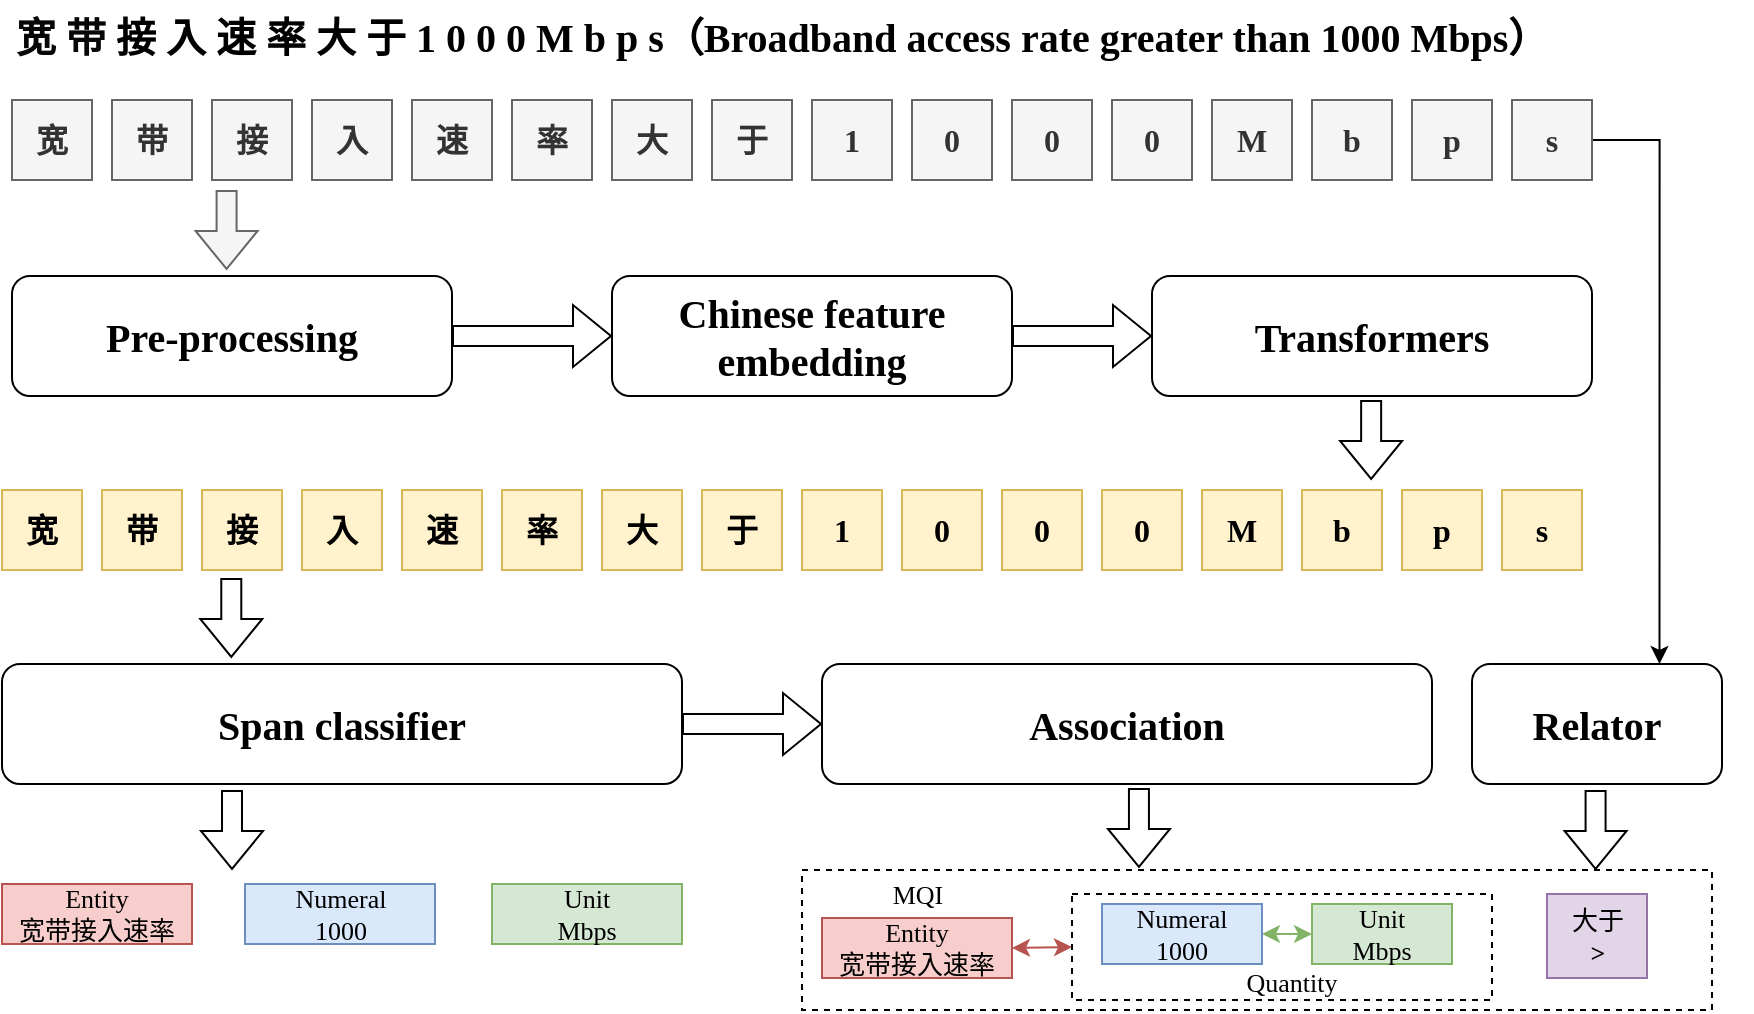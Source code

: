 <mxfile version="21.2.1" type="github" pages="3">
  <diagram name="第 1 页" id="6ePSlr_A8pYiIeJ_UAUz">
    <mxGraphModel dx="1233" dy="765" grid="1" gridSize="10" guides="1" tooltips="1" connect="1" arrows="1" fold="1" page="1" pageScale="1" pageWidth="1654" pageHeight="2336" math="0" shadow="0">
      <root>
        <mxCell id="0" />
        <mxCell id="1" parent="0" />
        <mxCell id="zHA8AoxgOSfxMpmWmUqf-64" value="" style="rounded=0;whiteSpace=wrap;html=1;fillColor=none;dashed=1;fontFamily=Times New Roman;fontSize=13;" vertex="1" parent="1">
          <mxGeometry x="555" y="605" width="455" height="70" as="geometry" />
        </mxCell>
        <mxCell id="zHA8AoxgOSfxMpmWmUqf-1" value="&lt;font style=&quot;font-size: 20px;&quot;&gt;&lt;b style=&quot;&quot;&gt;&lt;font style=&quot;font-size: 20px;&quot;&gt;&lt;span style=&quot;color: rgb(7, 7, 7); font-style: normal; font-variant-ligatures: normal; font-variant-caps: normal; letter-spacing: normal; orphans: 2; text-align: left; text-indent: 32px; text-transform: none; widows: 2; word-spacing: 0px; -webkit-text-stroke-width: 0px; text-decoration-thickness: initial; text-decoration-style: initial; text-decoration-color: initial; float: none; display: inline !important;&quot;&gt;宽 带&amp;nbsp;&lt;/span&gt;接 入 速 率 大 于 1 0 0 0 M b p s（&lt;/font&gt;Broadband access rate greater than 1000 Mbps&lt;font style=&quot;font-size: 20px;&quot;&gt;）&lt;/font&gt;&lt;/b&gt;&lt;/font&gt;" style="text;whiteSpace=wrap;html=1;fontFamily=Times New Roman;fontSize=16;" vertex="1" parent="1">
          <mxGeometry x="160" y="170" width="870" height="40" as="geometry" />
        </mxCell>
        <mxCell id="zHA8AoxgOSfxMpmWmUqf-2" value="宽" style="whiteSpace=wrap;html=1;aspect=fixed;fontFamily=Times New Roman;fontSize=16;fontStyle=1;fillColor=#f5f5f5;fontColor=#333333;strokeColor=#666666;" vertex="1" parent="1">
          <mxGeometry x="160" y="220" width="40" height="40" as="geometry" />
        </mxCell>
        <mxCell id="zHA8AoxgOSfxMpmWmUqf-3" value="带" style="whiteSpace=wrap;html=1;aspect=fixed;fontFamily=Times New Roman;fontSize=16;fontStyle=1;fillColor=#f5f5f5;fontColor=#333333;strokeColor=#666666;" vertex="1" parent="1">
          <mxGeometry x="210" y="220" width="40" height="40" as="geometry" />
        </mxCell>
        <mxCell id="zHA8AoxgOSfxMpmWmUqf-4" value="接" style="whiteSpace=wrap;html=1;aspect=fixed;fontFamily=Times New Roman;fontSize=16;fontStyle=1;fillColor=#f5f5f5;fontColor=#333333;strokeColor=#666666;" vertex="1" parent="1">
          <mxGeometry x="260" y="220" width="40" height="40" as="geometry" />
        </mxCell>
        <mxCell id="zHA8AoxgOSfxMpmWmUqf-5" value="入" style="whiteSpace=wrap;html=1;aspect=fixed;fontFamily=Times New Roman;fontSize=16;fontStyle=1;fillColor=#f5f5f5;fontColor=#333333;strokeColor=#666666;" vertex="1" parent="1">
          <mxGeometry x="310" y="220" width="40" height="40" as="geometry" />
        </mxCell>
        <mxCell id="zHA8AoxgOSfxMpmWmUqf-6" value="速" style="whiteSpace=wrap;html=1;aspect=fixed;fontFamily=Times New Roman;fontSize=16;fontStyle=1;fillColor=#f5f5f5;fontColor=#333333;strokeColor=#666666;" vertex="1" parent="1">
          <mxGeometry x="360" y="220" width="40" height="40" as="geometry" />
        </mxCell>
        <mxCell id="zHA8AoxgOSfxMpmWmUqf-7" value="率" style="whiteSpace=wrap;html=1;aspect=fixed;fontFamily=Times New Roman;fontSize=16;fontStyle=1;fillColor=#f5f5f5;fontColor=#333333;strokeColor=#666666;" vertex="1" parent="1">
          <mxGeometry x="410" y="220" width="40" height="40" as="geometry" />
        </mxCell>
        <mxCell id="zHA8AoxgOSfxMpmWmUqf-8" value="大" style="whiteSpace=wrap;html=1;aspect=fixed;fontFamily=Times New Roman;fontSize=16;fontStyle=1;fillColor=#f5f5f5;fontColor=#333333;strokeColor=#666666;" vertex="1" parent="1">
          <mxGeometry x="460" y="220" width="40" height="40" as="geometry" />
        </mxCell>
        <mxCell id="zHA8AoxgOSfxMpmWmUqf-9" value="于" style="whiteSpace=wrap;html=1;aspect=fixed;fontFamily=Times New Roman;fontSize=16;fontStyle=1;fillColor=#f5f5f5;fontColor=#333333;strokeColor=#666666;" vertex="1" parent="1">
          <mxGeometry x="510" y="220" width="40" height="40" as="geometry" />
        </mxCell>
        <mxCell id="zHA8AoxgOSfxMpmWmUqf-10" value="1" style="whiteSpace=wrap;html=1;aspect=fixed;fontFamily=Times New Roman;fontSize=16;fontStyle=1;fillColor=#f5f5f5;fontColor=#333333;strokeColor=#666666;" vertex="1" parent="1">
          <mxGeometry x="560" y="220" width="40" height="40" as="geometry" />
        </mxCell>
        <mxCell id="zHA8AoxgOSfxMpmWmUqf-11" value="0" style="whiteSpace=wrap;html=1;aspect=fixed;fontFamily=Times New Roman;fontSize=16;fontStyle=1;fillColor=#f5f5f5;fontColor=#333333;strokeColor=#666666;" vertex="1" parent="1">
          <mxGeometry x="610" y="220" width="40" height="40" as="geometry" />
        </mxCell>
        <mxCell id="zHA8AoxgOSfxMpmWmUqf-12" value="0" style="whiteSpace=wrap;html=1;aspect=fixed;fontFamily=Times New Roman;fontSize=16;fontStyle=1;fillColor=#f5f5f5;fontColor=#333333;strokeColor=#666666;" vertex="1" parent="1">
          <mxGeometry x="660" y="220" width="40" height="40" as="geometry" />
        </mxCell>
        <mxCell id="zHA8AoxgOSfxMpmWmUqf-13" value="0" style="whiteSpace=wrap;html=1;aspect=fixed;fontFamily=Times New Roman;fontSize=16;fontStyle=1;fillColor=#f5f5f5;fontColor=#333333;strokeColor=#666666;" vertex="1" parent="1">
          <mxGeometry x="710" y="220" width="40" height="40" as="geometry" />
        </mxCell>
        <mxCell id="zHA8AoxgOSfxMpmWmUqf-14" value="M" style="whiteSpace=wrap;html=1;aspect=fixed;fontFamily=Times New Roman;fontSize=16;fontStyle=1;fillColor=#f5f5f5;fontColor=#333333;strokeColor=#666666;" vertex="1" parent="1">
          <mxGeometry x="760" y="220" width="40" height="40" as="geometry" />
        </mxCell>
        <mxCell id="zHA8AoxgOSfxMpmWmUqf-15" value="b" style="whiteSpace=wrap;html=1;aspect=fixed;fontFamily=Times New Roman;fontSize=16;fontStyle=1;fillColor=#f5f5f5;fontColor=#333333;strokeColor=#666666;" vertex="1" parent="1">
          <mxGeometry x="810" y="220" width="40" height="40" as="geometry" />
        </mxCell>
        <mxCell id="zHA8AoxgOSfxMpmWmUqf-16" value="p" style="whiteSpace=wrap;html=1;aspect=fixed;fontFamily=Times New Roman;fontSize=16;fontStyle=1;fillColor=#f5f5f5;fontColor=#333333;strokeColor=#666666;" vertex="1" parent="1">
          <mxGeometry x="860" y="220" width="40" height="40" as="geometry" />
        </mxCell>
        <mxCell id="zHA8AoxgOSfxMpmWmUqf-71" style="edgeStyle=orthogonalEdgeStyle;rounded=0;orthogonalLoop=1;jettySize=auto;html=1;exitX=1;exitY=0.5;exitDx=0;exitDy=0;entryX=0.75;entryY=0;entryDx=0;entryDy=0;" edge="1" parent="1" source="zHA8AoxgOSfxMpmWmUqf-17" target="zHA8AoxgOSfxMpmWmUqf-69">
          <mxGeometry relative="1" as="geometry" />
        </mxCell>
        <mxCell id="zHA8AoxgOSfxMpmWmUqf-17" value="s" style="whiteSpace=wrap;html=1;aspect=fixed;fontFamily=Times New Roman;fontSize=16;fontStyle=1;fillColor=#f5f5f5;fontColor=#333333;strokeColor=#666666;" vertex="1" parent="1">
          <mxGeometry x="910" y="220" width="40" height="40" as="geometry" />
        </mxCell>
        <mxCell id="zHA8AoxgOSfxMpmWmUqf-18" value="&lt;font style=&quot;font-size: 20px;&quot;&gt;Pre-processing&lt;/font&gt;" style="rounded=1;whiteSpace=wrap;html=1;fontFamily=Times New Roman;fontSize=20;fontStyle=1" vertex="1" parent="1">
          <mxGeometry x="160" y="308" width="220" height="60" as="geometry" />
        </mxCell>
        <mxCell id="zHA8AoxgOSfxMpmWmUqf-19" value="&lt;font style=&quot;font-size: 20px;&quot;&gt;Chinese feature embedding&lt;/font&gt;" style="rounded=1;whiteSpace=wrap;html=1;fontFamily=Times New Roman;fontSize=20;fontStyle=1" vertex="1" parent="1">
          <mxGeometry x="460" y="308" width="200" height="60" as="geometry" />
        </mxCell>
        <mxCell id="zHA8AoxgOSfxMpmWmUqf-20" value="Transformers" style="rounded=1;whiteSpace=wrap;html=1;fontFamily=Times New Roman;fontSize=20;fontStyle=1" vertex="1" parent="1">
          <mxGeometry x="730" y="308" width="220" height="60" as="geometry" />
        </mxCell>
        <mxCell id="zHA8AoxgOSfxMpmWmUqf-21" value="" style="shape=flexArrow;endArrow=classic;html=1;rounded=0;fillColor=#f5f5f5;strokeColor=#666666;fontFamily=Times New Roman;fontSize=16;" edge="1" parent="1">
          <mxGeometry width="50" height="50" relative="1" as="geometry">
            <mxPoint x="267.29" y="265" as="sourcePoint" />
            <mxPoint x="267.29" y="305" as="targetPoint" />
          </mxGeometry>
        </mxCell>
        <mxCell id="zHA8AoxgOSfxMpmWmUqf-22" value="" style="shape=flexArrow;endArrow=classic;html=1;rounded=0;entryX=0;entryY=0.5;entryDx=0;entryDy=0;exitX=1;exitY=0.5;exitDx=0;exitDy=0;fontFamily=Times New Roman;fontSize=20;fontStyle=1" edge="1" parent="1" source="zHA8AoxgOSfxMpmWmUqf-18" target="zHA8AoxgOSfxMpmWmUqf-19">
          <mxGeometry width="50" height="50" relative="1" as="geometry">
            <mxPoint x="420" y="318" as="sourcePoint" />
            <mxPoint x="440" y="328" as="targetPoint" />
          </mxGeometry>
        </mxCell>
        <mxCell id="zHA8AoxgOSfxMpmWmUqf-23" value="" style="shape=flexArrow;endArrow=classic;html=1;rounded=0;entryX=0;entryY=0.5;entryDx=0;entryDy=0;exitX=1;exitY=0.5;exitDx=0;exitDy=0;fontFamily=Times New Roman;fontSize=20;fontStyle=1" edge="1" parent="1" source="zHA8AoxgOSfxMpmWmUqf-19" target="zHA8AoxgOSfxMpmWmUqf-20">
          <mxGeometry width="50" height="50" relative="1" as="geometry">
            <mxPoint x="813.16" y="267" as="sourcePoint" />
            <mxPoint x="813.16" y="307" as="targetPoint" />
          </mxGeometry>
        </mxCell>
        <mxCell id="zHA8AoxgOSfxMpmWmUqf-24" value="宽" style="whiteSpace=wrap;html=1;aspect=fixed;fontFamily=Times New Roman;fillColor=#fff2cc;strokeColor=#d6b656;fontSize=16;fontStyle=1" vertex="1" parent="1">
          <mxGeometry x="155" y="415" width="40" height="40" as="geometry" />
        </mxCell>
        <mxCell id="zHA8AoxgOSfxMpmWmUqf-25" value="带" style="whiteSpace=wrap;html=1;aspect=fixed;fontFamily=Times New Roman;fillColor=#fff2cc;strokeColor=#d6b656;fontSize=16;fontStyle=1" vertex="1" parent="1">
          <mxGeometry x="205" y="415" width="40" height="40" as="geometry" />
        </mxCell>
        <mxCell id="zHA8AoxgOSfxMpmWmUqf-26" value="接" style="whiteSpace=wrap;html=1;aspect=fixed;fontFamily=Times New Roman;fillColor=#fff2cc;strokeColor=#d6b656;fontSize=16;fontStyle=1" vertex="1" parent="1">
          <mxGeometry x="255" y="415" width="40" height="40" as="geometry" />
        </mxCell>
        <mxCell id="zHA8AoxgOSfxMpmWmUqf-27" value="入" style="whiteSpace=wrap;html=1;aspect=fixed;fontFamily=Times New Roman;fillColor=#fff2cc;strokeColor=#d6b656;fontSize=16;fontStyle=1" vertex="1" parent="1">
          <mxGeometry x="305" y="415" width="40" height="40" as="geometry" />
        </mxCell>
        <mxCell id="zHA8AoxgOSfxMpmWmUqf-28" value="速" style="whiteSpace=wrap;html=1;aspect=fixed;fontFamily=Times New Roman;fillColor=#fff2cc;strokeColor=#d6b656;fontSize=16;fontStyle=1" vertex="1" parent="1">
          <mxGeometry x="355" y="415" width="40" height="40" as="geometry" />
        </mxCell>
        <mxCell id="zHA8AoxgOSfxMpmWmUqf-29" value="率" style="whiteSpace=wrap;html=1;aspect=fixed;fontFamily=Times New Roman;fillColor=#fff2cc;strokeColor=#d6b656;fontSize=16;fontStyle=1" vertex="1" parent="1">
          <mxGeometry x="405" y="415" width="40" height="40" as="geometry" />
        </mxCell>
        <mxCell id="zHA8AoxgOSfxMpmWmUqf-30" value="大" style="whiteSpace=wrap;html=1;aspect=fixed;fontFamily=Times New Roman;fillColor=#fff2cc;strokeColor=#d6b656;fontSize=16;fontStyle=1" vertex="1" parent="1">
          <mxGeometry x="455" y="415" width="40" height="40" as="geometry" />
        </mxCell>
        <mxCell id="zHA8AoxgOSfxMpmWmUqf-31" value="于" style="whiteSpace=wrap;html=1;aspect=fixed;fontFamily=Times New Roman;fillColor=#fff2cc;strokeColor=#d6b656;fontSize=16;fontStyle=1" vertex="1" parent="1">
          <mxGeometry x="505" y="415" width="40" height="40" as="geometry" />
        </mxCell>
        <mxCell id="zHA8AoxgOSfxMpmWmUqf-32" value="1" style="whiteSpace=wrap;html=1;aspect=fixed;fontFamily=Times New Roman;fillColor=#fff2cc;strokeColor=#d6b656;fontSize=16;fontStyle=1" vertex="1" parent="1">
          <mxGeometry x="555" y="415" width="40" height="40" as="geometry" />
        </mxCell>
        <mxCell id="zHA8AoxgOSfxMpmWmUqf-33" value="0" style="whiteSpace=wrap;html=1;aspect=fixed;fontFamily=Times New Roman;fillColor=#fff2cc;strokeColor=#d6b656;fontSize=16;fontStyle=1" vertex="1" parent="1">
          <mxGeometry x="605" y="415" width="40" height="40" as="geometry" />
        </mxCell>
        <mxCell id="zHA8AoxgOSfxMpmWmUqf-34" value="0" style="whiteSpace=wrap;html=1;aspect=fixed;fontFamily=Times New Roman;fillColor=#fff2cc;strokeColor=#d6b656;fontSize=16;fontStyle=1" vertex="1" parent="1">
          <mxGeometry x="655" y="415" width="40" height="40" as="geometry" />
        </mxCell>
        <mxCell id="zHA8AoxgOSfxMpmWmUqf-35" value="0" style="whiteSpace=wrap;html=1;aspect=fixed;fontFamily=Times New Roman;fillColor=#fff2cc;strokeColor=#d6b656;fontSize=16;fontStyle=1" vertex="1" parent="1">
          <mxGeometry x="705" y="415" width="40" height="40" as="geometry" />
        </mxCell>
        <mxCell id="zHA8AoxgOSfxMpmWmUqf-36" value="M" style="whiteSpace=wrap;html=1;aspect=fixed;fontFamily=Times New Roman;fillColor=#fff2cc;strokeColor=#d6b656;fontSize=16;fontStyle=1" vertex="1" parent="1">
          <mxGeometry x="755" y="415" width="40" height="40" as="geometry" />
        </mxCell>
        <mxCell id="zHA8AoxgOSfxMpmWmUqf-37" value="b" style="whiteSpace=wrap;html=1;aspect=fixed;fontFamily=Times New Roman;fillColor=#fff2cc;strokeColor=#d6b656;fontSize=16;fontStyle=1" vertex="1" parent="1">
          <mxGeometry x="805" y="415" width="40" height="40" as="geometry" />
        </mxCell>
        <mxCell id="zHA8AoxgOSfxMpmWmUqf-38" value="p" style="whiteSpace=wrap;html=1;aspect=fixed;fontFamily=Times New Roman;fillColor=#fff2cc;strokeColor=#d6b656;fontSize=16;fontStyle=1" vertex="1" parent="1">
          <mxGeometry x="855" y="415" width="40" height="40" as="geometry" />
        </mxCell>
        <mxCell id="zHA8AoxgOSfxMpmWmUqf-39" value="s" style="whiteSpace=wrap;html=1;aspect=fixed;fontFamily=Times New Roman;fillColor=#fff2cc;strokeColor=#d6b656;fontSize=16;fontStyle=1" vertex="1" parent="1">
          <mxGeometry x="905" y="415" width="40" height="40" as="geometry" />
        </mxCell>
        <mxCell id="zHA8AoxgOSfxMpmWmUqf-40" value="" style="shape=flexArrow;endArrow=classic;html=1;rounded=0;fontFamily=Times New Roman;fontSize=16;fontStyle=1" edge="1" parent="1">
          <mxGeometry width="50" height="50" relative="1" as="geometry">
            <mxPoint x="839.57" y="370" as="sourcePoint" />
            <mxPoint x="839.57" y="410" as="targetPoint" />
          </mxGeometry>
        </mxCell>
        <mxCell id="zHA8AoxgOSfxMpmWmUqf-41" value="&lt;font style=&quot;font-size: 20px;&quot;&gt;Span classifier&lt;/font&gt;" style="rounded=1;whiteSpace=wrap;html=1;fontFamily=Times New Roman;fontSize=20;fontStyle=1" vertex="1" parent="1">
          <mxGeometry x="155" y="502" width="340" height="60" as="geometry" />
        </mxCell>
        <mxCell id="zHA8AoxgOSfxMpmWmUqf-42" value="" style="shape=flexArrow;endArrow=classic;html=1;rounded=0;fontFamily=Times New Roman;fontSize=16;fontStyle=1" edge="1" parent="1">
          <mxGeometry width="50" height="50" relative="1" as="geometry">
            <mxPoint x="269.64" y="459" as="sourcePoint" />
            <mxPoint x="269.64" y="499" as="targetPoint" />
          </mxGeometry>
        </mxCell>
        <mxCell id="zHA8AoxgOSfxMpmWmUqf-43" value="&lt;font style=&quot;font-size: 20px;&quot;&gt;Association&lt;/font&gt;" style="rounded=1;whiteSpace=wrap;html=1;fontFamily=Times New Roman;fontSize=20;fontStyle=1" vertex="1" parent="1">
          <mxGeometry x="565" y="502" width="305" height="60" as="geometry" />
        </mxCell>
        <mxCell id="zHA8AoxgOSfxMpmWmUqf-46" value="" style="shape=flexArrow;endArrow=classic;html=1;rounded=0;exitX=1;exitY=0.5;exitDx=0;exitDy=0;entryX=0;entryY=0.5;entryDx=0;entryDy=0;fontFamily=Times New Roman;fontSize=20;fontStyle=1" edge="1" parent="1" source="zHA8AoxgOSfxMpmWmUqf-41" target="zHA8AoxgOSfxMpmWmUqf-43">
          <mxGeometry width="50" height="50" relative="1" as="geometry">
            <mxPoint x="529.75" y="502" as="sourcePoint" />
            <mxPoint x="529.75" y="542" as="targetPoint" />
          </mxGeometry>
        </mxCell>
        <mxCell id="zHA8AoxgOSfxMpmWmUqf-47" value="" style="shape=flexArrow;endArrow=classic;html=1;rounded=0;fontFamily=Times New Roman;fontSize=16;" edge="1" parent="1">
          <mxGeometry width="50" height="50" relative="1" as="geometry">
            <mxPoint x="723.47" y="564" as="sourcePoint" />
            <mxPoint x="723.47" y="604" as="targetPoint" />
          </mxGeometry>
        </mxCell>
        <mxCell id="zHA8AoxgOSfxMpmWmUqf-54" value="Entity&lt;br style=&quot;font-size: 13px;&quot;&gt;宽带接入速率" style="rounded=0;whiteSpace=wrap;html=1;fillColor=#f8cecc;strokeColor=#b85450;fontFamily=Times New Roman;fontSize=13;" vertex="1" parent="1">
          <mxGeometry x="155" y="612" width="95" height="30" as="geometry" />
        </mxCell>
        <mxCell id="zHA8AoxgOSfxMpmWmUqf-55" value="Numeral&lt;br style=&quot;font-size: 13px;&quot;&gt;1000" style="rounded=0;whiteSpace=wrap;html=1;fillColor=#dae8fc;strokeColor=#6c8ebf;fontFamily=Times New Roman;fontSize=13;" vertex="1" parent="1">
          <mxGeometry x="276.5" y="612" width="95" height="30" as="geometry" />
        </mxCell>
        <mxCell id="zHA8AoxgOSfxMpmWmUqf-56" value="Unit&lt;br style=&quot;font-size: 13px;&quot;&gt;Mbps" style="rounded=0;whiteSpace=wrap;html=1;fillColor=#d5e8d4;strokeColor=#82b366;fontFamily=Times New Roman;fontSize=13;" vertex="1" parent="1">
          <mxGeometry x="400" y="612" width="95" height="30" as="geometry" />
        </mxCell>
        <mxCell id="zHA8AoxgOSfxMpmWmUqf-57" value="" style="shape=flexArrow;endArrow=classic;html=1;rounded=0;fontFamily=Times New Roman;fontSize=16;" edge="1" parent="1">
          <mxGeometry width="50" height="50" relative="1" as="geometry">
            <mxPoint x="270" y="565" as="sourcePoint" />
            <mxPoint x="270" y="605" as="targetPoint" />
          </mxGeometry>
        </mxCell>
        <mxCell id="zHA8AoxgOSfxMpmWmUqf-61" style="rounded=0;orthogonalLoop=1;jettySize=auto;html=1;exitX=1;exitY=0.5;exitDx=0;exitDy=0;startArrow=classic;startFill=1;fillColor=#f8cecc;strokeColor=#b85450;entryX=0;entryY=0.5;entryDx=0;entryDy=0;fontFamily=Times New Roman;fontSize=13;" edge="1" parent="1" source="zHA8AoxgOSfxMpmWmUqf-58" target="zHA8AoxgOSfxMpmWmUqf-63">
          <mxGeometry relative="1" as="geometry" />
        </mxCell>
        <mxCell id="zHA8AoxgOSfxMpmWmUqf-58" value="Entity&lt;br style=&quot;font-size: 13px;&quot;&gt;宽带接入速率" style="rounded=0;whiteSpace=wrap;html=1;fillColor=#f8cecc;strokeColor=#b85450;fontFamily=Times New Roman;fontSize=13;" vertex="1" parent="1">
          <mxGeometry x="565" y="629" width="95" height="30" as="geometry" />
        </mxCell>
        <mxCell id="zHA8AoxgOSfxMpmWmUqf-62" style="edgeStyle=orthogonalEdgeStyle;rounded=0;orthogonalLoop=1;jettySize=auto;html=1;exitX=1;exitY=0.5;exitDx=0;exitDy=0;entryX=0;entryY=0.5;entryDx=0;entryDy=0;startArrow=classic;startFill=1;fillColor=#d5e8d4;strokeColor=#82b366;fontFamily=Times New Roman;fontSize=13;" edge="1" parent="1" source="zHA8AoxgOSfxMpmWmUqf-59" target="zHA8AoxgOSfxMpmWmUqf-60">
          <mxGeometry relative="1" as="geometry" />
        </mxCell>
        <mxCell id="zHA8AoxgOSfxMpmWmUqf-59" value="Numeral&lt;br style=&quot;font-size: 13px;&quot;&gt;1000" style="rounded=0;whiteSpace=wrap;html=1;fillColor=#dae8fc;strokeColor=#6c8ebf;fontFamily=Times New Roman;fontSize=13;" vertex="1" parent="1">
          <mxGeometry x="705" y="622" width="80" height="30" as="geometry" />
        </mxCell>
        <mxCell id="zHA8AoxgOSfxMpmWmUqf-60" value="Unit&lt;br style=&quot;font-size: 13px;&quot;&gt;Mbps" style="rounded=0;whiteSpace=wrap;html=1;fillColor=#d5e8d4;strokeColor=#82b366;fontFamily=Times New Roman;fontSize=13;" vertex="1" parent="1">
          <mxGeometry x="810" y="622" width="70" height="30" as="geometry" />
        </mxCell>
        <mxCell id="zHA8AoxgOSfxMpmWmUqf-63" value="" style="rounded=0;whiteSpace=wrap;html=1;fillColor=none;dashed=1;fontFamily=Times New Roman;fontSize=13;" vertex="1" parent="1">
          <mxGeometry x="690" y="617" width="210" height="53" as="geometry" />
        </mxCell>
        <mxCell id="zHA8AoxgOSfxMpmWmUqf-66" value="MQI" style="text;strokeColor=none;align=center;fillColor=none;html=1;verticalAlign=middle;whiteSpace=wrap;rounded=0;fontFamily=Times New Roman;fontSize=13;" vertex="1" parent="1">
          <mxGeometry x="582.5" y="602" width="60" height="30" as="geometry" />
        </mxCell>
        <mxCell id="zHA8AoxgOSfxMpmWmUqf-67" value="Quantity" style="text;strokeColor=none;align=center;fillColor=none;html=1;verticalAlign=middle;whiteSpace=wrap;rounded=0;fontFamily=Times New Roman;fontSize=13;" vertex="1" parent="1">
          <mxGeometry x="770" y="646" width="60" height="30" as="geometry" />
        </mxCell>
        <mxCell id="zHA8AoxgOSfxMpmWmUqf-69" value="&lt;font style=&quot;font-size: 20px;&quot;&gt;Relator&lt;/font&gt;" style="rounded=1;whiteSpace=wrap;html=1;fontFamily=Times New Roman;fontSize=20;fontStyle=1" vertex="1" parent="1">
          <mxGeometry x="890" y="502" width="125" height="60" as="geometry" />
        </mxCell>
        <mxCell id="zHA8AoxgOSfxMpmWmUqf-72" value="" style="shape=flexArrow;endArrow=classic;html=1;rounded=0;fontFamily=Times New Roman;fontSize=16;" edge="1" parent="1">
          <mxGeometry width="50" height="50" relative="1" as="geometry">
            <mxPoint x="951.79" y="565" as="sourcePoint" />
            <mxPoint x="951.79" y="605" as="targetPoint" />
          </mxGeometry>
        </mxCell>
        <mxCell id="zHA8AoxgOSfxMpmWmUqf-73" value="大于&lt;br&gt;&lt;b&gt;&amp;gt;&lt;/b&gt;" style="rounded=0;whiteSpace=wrap;html=1;fillColor=#e1d5e7;strokeColor=#9673a6;fontFamily=Times New Roman;fontSize=13;" vertex="1" parent="1">
          <mxGeometry x="927.5" y="617" width="50" height="42" as="geometry" />
        </mxCell>
      </root>
    </mxGraphModel>
  </diagram>
  <diagram id="J5lgQbQddJtHBBZSr0uu" name="第 2 页">
    <mxGraphModel dx="848" dy="526" grid="1" gridSize="10" guides="1" tooltips="1" connect="1" arrows="1" fold="1" page="1" pageScale="1" pageWidth="1654" pageHeight="2336" math="0" shadow="0">
      <root>
        <mxCell id="0" />
        <mxCell id="1" parent="0" />
        <mxCell id="822d8Z_tUbWoihzTzt5A-1" value="&lt;font size=&quot;1&quot; style=&quot;&quot; face=&quot;Times New Roman&quot;&gt;&lt;b style=&quot;font-size: 20px;&quot;&gt;交通健康指数 51%（The traffic health index reaches 51%）&lt;/b&gt;&lt;/font&gt;" style="text;strokeColor=none;align=center;fillColor=none;html=1;verticalAlign=middle;whiteSpace=wrap;rounded=0;" vertex="1" parent="1">
          <mxGeometry x="290" y="210" width="850" height="30" as="geometry" />
        </mxCell>
        <mxCell id="822d8Z_tUbWoihzTzt5A-2" value="&lt;font style=&quot;font-size: 20px;&quot;&gt;&lt;b&gt;Absolute position feature&lt;/b&gt;&lt;/font&gt;" style="rounded=0;whiteSpace=wrap;html=1;" vertex="1" parent="1">
          <mxGeometry x="460" y="290" width="170" height="50" as="geometry" />
        </mxCell>
        <mxCell id="822d8Z_tUbWoihzTzt5A-4" value="1.00" style="whiteSpace=wrap;html=1;aspect=fixed;" vertex="1" parent="1">
          <mxGeometry x="632.5" y="290" width="50" height="50" as="geometry" />
        </mxCell>
        <mxCell id="822d8Z_tUbWoihzTzt5A-5" value="0.83" style="whiteSpace=wrap;html=1;aspect=fixed;" vertex="1" parent="1">
          <mxGeometry x="685" y="290" width="50" height="50" as="geometry" />
        </mxCell>
        <mxCell id="822d8Z_tUbWoihzTzt5A-6" value="0.66" style="whiteSpace=wrap;html=1;aspect=fixed;" vertex="1" parent="1">
          <mxGeometry x="738" y="290" width="50" height="50" as="geometry" />
        </mxCell>
        <mxCell id="822d8Z_tUbWoihzTzt5A-7" value="0.50" style="whiteSpace=wrap;html=1;aspect=fixed;" vertex="1" parent="1">
          <mxGeometry x="790.5" y="290" width="50" height="50" as="geometry" />
        </mxCell>
        <mxCell id="822d8Z_tUbWoihzTzt5A-8" value="0.33" style="whiteSpace=wrap;html=1;aspect=fixed;" vertex="1" parent="1">
          <mxGeometry x="843" y="290" width="50" height="50" as="geometry" />
        </mxCell>
        <mxCell id="822d8Z_tUbWoihzTzt5A-9" value="0.16" style="whiteSpace=wrap;html=1;aspect=fixed;" vertex="1" parent="1">
          <mxGeometry x="895.5" y="290" width="50" height="50" as="geometry" />
        </mxCell>
        <mxCell id="822d8Z_tUbWoihzTzt5A-10" value="0" style="whiteSpace=wrap;html=1;aspect=fixed;" vertex="1" parent="1">
          <mxGeometry x="948.5" y="290" width="50" height="50" as="geometry" />
        </mxCell>
        <mxCell id="822d8Z_tUbWoihzTzt5A-11" value="0" style="whiteSpace=wrap;html=1;aspect=fixed;" vertex="1" parent="1">
          <mxGeometry x="1001" y="290" width="50" height="50" as="geometry" />
        </mxCell>
        <mxCell id="822d8Z_tUbWoihzTzt5A-12" value="0.16" style="whiteSpace=wrap;html=1;aspect=fixed;" vertex="1" parent="1">
          <mxGeometry x="1053" y="290" width="50" height="50" as="geometry" />
        </mxCell>
        <mxCell id="822d8Z_tUbWoihzTzt5A-13" value="&lt;font style=&quot;font-size: 20px;&quot;&gt;&lt;b&gt;Relative position feature&lt;/b&gt;&lt;/font&gt;" style="rounded=0;whiteSpace=wrap;html=1;" vertex="1" parent="1">
          <mxGeometry x="460" y="350" width="170" height="50" as="geometry" />
        </mxCell>
        <mxCell id="822d8Z_tUbWoihzTzt5A-14" value="-1" style="whiteSpace=wrap;html=1;aspect=fixed;" vertex="1" parent="1">
          <mxGeometry x="632.5" y="350" width="50" height="50" as="geometry" />
        </mxCell>
        <mxCell id="822d8Z_tUbWoihzTzt5A-15" value="-1" style="whiteSpace=wrap;html=1;aspect=fixed;" vertex="1" parent="1">
          <mxGeometry x="685" y="350" width="50" height="50" as="geometry" />
        </mxCell>
        <mxCell id="822d8Z_tUbWoihzTzt5A-16" value="-1" style="whiteSpace=wrap;html=1;aspect=fixed;" vertex="1" parent="1">
          <mxGeometry x="738" y="350" width="50" height="50" as="geometry" />
        </mxCell>
        <mxCell id="822d8Z_tUbWoihzTzt5A-17" value="-1" style="whiteSpace=wrap;html=1;aspect=fixed;" vertex="1" parent="1">
          <mxGeometry x="790.5" y="350" width="50" height="50" as="geometry" />
        </mxCell>
        <mxCell id="822d8Z_tUbWoihzTzt5A-18" value="-1" style="whiteSpace=wrap;html=1;aspect=fixed;" vertex="1" parent="1">
          <mxGeometry x="843" y="350" width="50" height="50" as="geometry" />
        </mxCell>
        <mxCell id="822d8Z_tUbWoihzTzt5A-19" value="-1" style="whiteSpace=wrap;html=1;aspect=fixed;" vertex="1" parent="1">
          <mxGeometry x="895.5" y="350" width="50" height="50" as="geometry" />
        </mxCell>
        <mxCell id="822d8Z_tUbWoihzTzt5A-20" value="0" style="whiteSpace=wrap;html=1;aspect=fixed;" vertex="1" parent="1">
          <mxGeometry x="948.5" y="350" width="50" height="50" as="geometry" />
        </mxCell>
        <mxCell id="822d8Z_tUbWoihzTzt5A-21" value="0" style="whiteSpace=wrap;html=1;aspect=fixed;" vertex="1" parent="1">
          <mxGeometry x="1001" y="350" width="50" height="50" as="geometry" />
        </mxCell>
        <mxCell id="822d8Z_tUbWoihzTzt5A-22" value="1" style="whiteSpace=wrap;html=1;aspect=fixed;" vertex="1" parent="1">
          <mxGeometry x="1053" y="350" width="50" height="50" as="geometry" />
        </mxCell>
        <mxCell id="822d8Z_tUbWoihzTzt5A-23" value="&lt;b style=&quot;--tw-border-spacing-x: 0; --tw-border-spacing-y: 0; --tw-translate-x: 0; --tw-translate-y: 0; --tw-rotate: 0; --tw-skew-x: 0; --tw-skew-y: 0; --tw-scale-x: 1; --tw-scale-y: 1; --tw-pan-x: ; --tw-pan-y: ; --tw-pinch-zoom: ; --tw-scroll-snap-strictness: proximity; --tw-ordinal: ; --tw-slashed-zero: ; --tw-numeric-figure: ; --tw-numeric-spacing: ; --tw-numeric-fraction: ; --tw-ring-inset: ; --tw-ring-offset-width: 0px; --tw-ring-offset-color: #fff; --tw-ring-color: rgb(59 130 246 / 0.5); --tw-ring-offset-shadow: 0 0 #0000; --tw-ring-shadow: 0 0 #0000; --tw-shadow: 0 0 #0000; --tw-shadow-colored: 0 0 #0000; --tw-blur: ; --tw-brightness: ; --tw-contrast: ; --tw-grayscale: ; --tw-hue-rotate: ; --tw-invert: ; --tw-saturate: ; --tw-sepia: ; --tw-drop-shadow: ; --tw-backdrop-blur: ; --tw-backdrop-brightness: ; --tw-backdrop-contrast: ; --tw-backdrop-grayscale: ; --tw-backdrop-hue-rotate: ; --tw-backdrop-invert: ; --tw-backdrop-opacity: ; --tw-backdrop-saturate: ; --tw-backdrop-sepia: ; border-color: var(--border-color); color: rgb(0, 0, 0); font-family: &amp;quot;Times New Roman&amp;quot;; font-style: normal; font-variant-ligatures: normal; font-variant-caps: normal; letter-spacing: normal; orphans: 2; text-align: center; text-indent: 0px; text-transform: none; widows: 2; word-spacing: 0px; -webkit-text-stroke-width: 0px; background-color: rgb(251, 251, 251); text-decoration-thickness: initial; text-decoration-style: initial; text-decoration-color: initial; font-size: 20px;&quot;&gt;交&amp;nbsp; &amp;nbsp; &amp;nbsp; 通&amp;nbsp; &amp;nbsp; &amp;nbsp; &amp;nbsp;健&amp;nbsp; &amp;nbsp; &amp;nbsp; 康&amp;nbsp; &amp;nbsp; &amp;nbsp; &amp;nbsp;指&amp;nbsp; &amp;nbsp; &amp;nbsp; &amp;nbsp;数&amp;nbsp; &amp;nbsp; &amp;nbsp; &amp;nbsp;5&amp;nbsp; &amp;nbsp; &amp;nbsp; &amp;nbsp; 1&amp;nbsp; &amp;nbsp; &amp;nbsp; &amp;nbsp; %&lt;/b&gt;" style="text;whiteSpace=wrap;html=1;" vertex="1" parent="1">
          <mxGeometry x="647" y="252" width="450" height="50" as="geometry" />
        </mxCell>
        <mxCell id="822d8Z_tUbWoihzTzt5A-24" value="&lt;font style=&quot;font-size: 20px;&quot;&gt;&lt;b&gt;Dictionary feature&lt;/b&gt;&lt;/font&gt;" style="rounded=0;whiteSpace=wrap;html=1;" vertex="1" parent="1">
          <mxGeometry x="460" y="410" width="170" height="50" as="geometry" />
        </mxCell>
        <mxCell id="822d8Z_tUbWoihzTzt5A-25" value="1" style="whiteSpace=wrap;html=1;aspect=fixed;" vertex="1" parent="1">
          <mxGeometry x="632.5" y="410" width="50" height="50" as="geometry" />
        </mxCell>
        <mxCell id="822d8Z_tUbWoihzTzt5A-26" value="1" style="whiteSpace=wrap;html=1;aspect=fixed;" vertex="1" parent="1">
          <mxGeometry x="685" y="410" width="50" height="50" as="geometry" />
        </mxCell>
        <mxCell id="822d8Z_tUbWoihzTzt5A-27" value="1" style="whiteSpace=wrap;html=1;aspect=fixed;" vertex="1" parent="1">
          <mxGeometry x="738" y="410" width="50" height="50" as="geometry" />
        </mxCell>
        <mxCell id="822d8Z_tUbWoihzTzt5A-28" value="1" style="whiteSpace=wrap;html=1;aspect=fixed;" vertex="1" parent="1">
          <mxGeometry x="790.5" y="410" width="50" height="50" as="geometry" />
        </mxCell>
        <mxCell id="822d8Z_tUbWoihzTzt5A-29" value="1" style="whiteSpace=wrap;html=1;aspect=fixed;" vertex="1" parent="1">
          <mxGeometry x="843" y="410" width="50" height="50" as="geometry" />
        </mxCell>
        <mxCell id="822d8Z_tUbWoihzTzt5A-30" value="1" style="whiteSpace=wrap;html=1;aspect=fixed;" vertex="1" parent="1">
          <mxGeometry x="895.5" y="410" width="50" height="50" as="geometry" />
        </mxCell>
        <mxCell id="822d8Z_tUbWoihzTzt5A-31" value="0" style="whiteSpace=wrap;html=1;aspect=fixed;" vertex="1" parent="1">
          <mxGeometry x="948.5" y="410" width="50" height="50" as="geometry" />
        </mxCell>
        <mxCell id="822d8Z_tUbWoihzTzt5A-32" value="0" style="whiteSpace=wrap;html=1;aspect=fixed;" vertex="1" parent="1">
          <mxGeometry x="1001" y="410" width="50" height="50" as="geometry" />
        </mxCell>
        <mxCell id="822d8Z_tUbWoihzTzt5A-33" value="0" style="whiteSpace=wrap;html=1;aspect=fixed;" vertex="1" parent="1">
          <mxGeometry x="1053" y="410" width="50" height="50" as="geometry" />
        </mxCell>
        <mxCell id="822d8Z_tUbWoihzTzt5A-34" value="&lt;font size=&quot;1&quot; style=&quot;&quot; face=&quot;Times New Roman&quot;&gt;&lt;b style=&quot;font-size: 20px;&quot;&gt;The external feature of character ‘通’：&lt;/b&gt;&lt;/font&gt;" style="text;strokeColor=none;align=center;fillColor=none;html=1;verticalAlign=middle;whiteSpace=wrap;rounded=0;" vertex="1" parent="1">
          <mxGeometry x="390" y="490" width="267" height="30" as="geometry" />
        </mxCell>
        <mxCell id="822d8Z_tUbWoihzTzt5A-36" value="&lt;font face=&quot;Times New Roman&quot; style=&quot;font-size: 20px;&quot;&gt;&lt;b&gt;[0.83, -1, 1]&lt;/b&gt;&lt;/font&gt;" style="text;strokeColor=none;align=center;fillColor=none;html=1;verticalAlign=middle;whiteSpace=wrap;rounded=0;" vertex="1" parent="1">
          <mxGeometry x="631" y="490" width="160" height="30" as="geometry" />
        </mxCell>
        <mxCell id="822d8Z_tUbWoihzTzt5A-39" value="" style="rounded=0;orthogonalLoop=1;jettySize=auto;html=1;" edge="1" parent="1" source="822d8Z_tUbWoihzTzt5A-37" target="822d8Z_tUbWoihzTzt5A-36">
          <mxGeometry relative="1" as="geometry" />
        </mxCell>
        <mxCell id="822d8Z_tUbWoihzTzt5A-37" value="" style="rounded=0;whiteSpace=wrap;html=1;fillColor=none;dashed=1;strokeWidth=2;" vertex="1" parent="1">
          <mxGeometry x="680.5" y="286" width="60" height="180" as="geometry" />
        </mxCell>
      </root>
    </mxGraphModel>
  </diagram>
  <diagram id="sfWv10oioeiSp9dmIRHB" name="第 3 页">
    <mxGraphModel dx="798" dy="495" grid="0" gridSize="10" guides="1" tooltips="1" connect="1" arrows="1" fold="1" page="1" pageScale="1" pageWidth="1654" pageHeight="2336" math="0" shadow="0">
      <root>
        <mxCell id="0" />
        <mxCell id="1" parent="0" />
        <mxCell id="OD__DwW0H3Pi-VsscEeI-37" value="" style="rounded=0;whiteSpace=wrap;html=1;fillColor=none;dashed=1;" vertex="1" parent="1">
          <mxGeometry x="874" y="64" width="56" height="240" as="geometry" />
        </mxCell>
        <mxCell id="OD__DwW0H3Pi-VsscEeI-38" value="Relator" style="text;strokeColor=none;align=center;fillColor=none;html=1;verticalAlign=middle;whiteSpace=wrap;rounded=0;" vertex="1" parent="1">
          <mxGeometry x="874" y="66" width="60" height="30" as="geometry" />
        </mxCell>
        <mxCell id="OD__DwW0H3Pi-VsscEeI-1" value="&lt;font style=&quot;font-size: 17px;&quot;&gt;The proportion of end users in smart public utilities, smart manufacturing, and smart transportation reached 22.4%, 18.1%, and 15.6%, respectively...&lt;/font&gt;" style="text;strokeColor=default;align=center;fillColor=none;html=1;verticalAlign=middle;whiteSpace=wrap;rounded=0;dashed=1;" vertex="1" parent="1">
          <mxGeometry x="350" y="44" width="310" height="90" as="geometry" />
        </mxCell>
        <mxCell id="OD__DwW0H3Pi-VsscEeI-2" value="" style="sketch=0;pointerEvents=1;shadow=0;dashed=0;html=1;strokeColor=none;fillColor=#505050;labelPosition=center;verticalLabelPosition=bottom;verticalAlign=top;outlineConnect=0;align=center;shape=mxgraph.office.concepts.document;" vertex="1" parent="1">
          <mxGeometry x="350" y="164" width="40" height="47" as="geometry" />
        </mxCell>
        <mxCell id="OD__DwW0H3Pi-VsscEeI-6" style="edgeStyle=orthogonalEdgeStyle;rounded=0;orthogonalLoop=1;jettySize=auto;html=1;entryX=0;entryY=0.5;entryDx=0;entryDy=0;" edge="1" parent="1" source="OD__DwW0H3Pi-VsscEeI-3" target="OD__DwW0H3Pi-VsscEeI-1">
          <mxGeometry relative="1" as="geometry" />
        </mxCell>
        <mxCell id="OD__DwW0H3Pi-VsscEeI-3" value="" style="sketch=0;pointerEvents=1;shadow=0;dashed=0;html=1;strokeColor=none;fillColor=#505050;labelPosition=center;verticalLabelPosition=bottom;verticalAlign=top;outlineConnect=0;align=center;shape=mxgraph.office.concepts.document;" vertex="1" parent="1">
          <mxGeometry x="410" y="164" width="40" height="47" as="geometry" />
        </mxCell>
        <mxCell id="OD__DwW0H3Pi-VsscEeI-4" value="" style="sketch=0;pointerEvents=1;shadow=0;dashed=0;html=1;strokeColor=none;fillColor=#505050;labelPosition=center;verticalLabelPosition=bottom;verticalAlign=top;outlineConnect=0;align=center;shape=mxgraph.office.concepts.document;" vertex="1" parent="1">
          <mxGeometry x="470" y="164" width="40" height="47" as="geometry" />
        </mxCell>
        <mxCell id="OD__DwW0H3Pi-VsscEeI-7" value="" style="shape=flexArrow;endArrow=classic;html=1;rounded=0;" edge="1" parent="1">
          <mxGeometry width="50" height="50" relative="1" as="geometry">
            <mxPoint x="440" y="217" as="sourcePoint" />
            <mxPoint x="440" y="258" as="targetPoint" />
          </mxGeometry>
        </mxCell>
        <mxCell id="OD__DwW0H3Pi-VsscEeI-8" value="Pre-processing" style="rounded=1;whiteSpace=wrap;html=1;" vertex="1" parent="1">
          <mxGeometry x="380" y="264" width="120" height="30" as="geometry" />
        </mxCell>
        <mxCell id="OD__DwW0H3Pi-VsscEeI-9" value="" style="shape=flexArrow;endArrow=classic;html=1;rounded=0;exitX=1;exitY=0.5;exitDx=0;exitDy=0;" edge="1" parent="1">
          <mxGeometry width="50" height="50" relative="1" as="geometry">
            <mxPoint x="506" y="279" as="sourcePoint" />
            <mxPoint x="546" y="279" as="targetPoint" />
          </mxGeometry>
        </mxCell>
        <mxCell id="OD__DwW0H3Pi-VsscEeI-13" style="rounded=0;orthogonalLoop=1;jettySize=auto;html=1;exitX=0.5;exitY=0;exitDx=0;exitDy=0;entryX=0.5;entryY=1;entryDx=0;entryDy=0;" edge="1" parent="1" source="OD__DwW0H3Pi-VsscEeI-10" target="OD__DwW0H3Pi-VsscEeI-11">
          <mxGeometry relative="1" as="geometry" />
        </mxCell>
        <mxCell id="OD__DwW0H3Pi-VsscEeI-10" value="Valx" style="rounded=1;whiteSpace=wrap;html=1;" vertex="1" parent="1">
          <mxGeometry x="558" y="264" width="120" height="30" as="geometry" />
        </mxCell>
        <mxCell id="OD__DwW0H3Pi-VsscEeI-14" style="edgeStyle=orthogonalEdgeStyle;rounded=0;orthogonalLoop=1;jettySize=auto;html=1;exitX=1;exitY=0.5;exitDx=0;exitDy=0;entryX=0;entryY=0.5;entryDx=0;entryDy=0;" edge="1" parent="1" source="OD__DwW0H3Pi-VsscEeI-11" target="OD__DwW0H3Pi-VsscEeI-12">
          <mxGeometry relative="1" as="geometry" />
        </mxCell>
        <mxCell id="OD__DwW0H3Pi-VsscEeI-11" value="Extraction and association" style="rounded=1;whiteSpace=wrap;html=1;" vertex="1" parent="1">
          <mxGeometry x="546" y="164" width="70" height="60" as="geometry" />
        </mxCell>
        <mxCell id="OD__DwW0H3Pi-VsscEeI-15" style="rounded=0;orthogonalLoop=1;jettySize=auto;html=1;exitX=0.5;exitY=1;exitDx=0;exitDy=0;entryX=0.5;entryY=0;entryDx=0;entryDy=0;" edge="1" parent="1" source="OD__DwW0H3Pi-VsscEeI-12" target="OD__DwW0H3Pi-VsscEeI-10">
          <mxGeometry relative="1" as="geometry" />
        </mxCell>
        <mxCell id="OD__DwW0H3Pi-VsscEeI-12" value="Extraction and association" style="rounded=1;whiteSpace=wrap;html=1;" vertex="1" parent="1">
          <mxGeometry x="636" y="164" width="70" height="60" as="geometry" />
        </mxCell>
        <mxCell id="OD__DwW0H3Pi-VsscEeI-16" value="" style="shape=flexArrow;endArrow=classic;html=1;rounded=0;exitX=1;exitY=0.5;exitDx=0;exitDy=0;entryX=0;entryY=0.5;entryDx=0;entryDy=0;" edge="1" parent="1">
          <mxGeometry width="50" height="50" relative="1" as="geometry">
            <mxPoint x="697" y="278.5" as="sourcePoint" />
            <mxPoint x="737" y="278.5" as="targetPoint" />
          </mxGeometry>
        </mxCell>
        <mxCell id="OD__DwW0H3Pi-VsscEeI-18" value="The proportion of end users in &lt;b&gt;smart public utilities&lt;/b&gt;" style="rounded=0;whiteSpace=wrap;html=1;" vertex="1" parent="1">
          <mxGeometry x="760" y="97" width="110" height="60" as="geometry" />
        </mxCell>
        <mxCell id="OD__DwW0H3Pi-VsscEeI-19" value="The proportion of end users in &lt;b&gt;smart manufacturing&lt;/b&gt;" style="rounded=0;whiteSpace=wrap;html=1;" vertex="1" parent="1">
          <mxGeometry x="760" y="167" width="110" height="60" as="geometry" />
        </mxCell>
        <mxCell id="OD__DwW0H3Pi-VsscEeI-20" value="The proportion of end users in &lt;b&gt;smart transportation&lt;/b&gt;" style="rounded=0;whiteSpace=wrap;html=1;" vertex="1" parent="1">
          <mxGeometry x="760" y="237" width="110" height="60" as="geometry" />
        </mxCell>
        <mxCell id="OD__DwW0H3Pi-VsscEeI-21" value="=" style="whiteSpace=wrap;html=1;aspect=fixed;" vertex="1" parent="1">
          <mxGeometry x="882" y="107" width="40" height="40" as="geometry" />
        </mxCell>
        <mxCell id="OD__DwW0H3Pi-VsscEeI-22" value="=" style="whiteSpace=wrap;html=1;aspect=fixed;" vertex="1" parent="1">
          <mxGeometry x="882" y="177" width="40" height="40" as="geometry" />
        </mxCell>
        <mxCell id="OD__DwW0H3Pi-VsscEeI-23" value="=" style="whiteSpace=wrap;html=1;aspect=fixed;" vertex="1" parent="1">
          <mxGeometry x="883" y="247" width="40" height="40" as="geometry" />
        </mxCell>
        <mxCell id="OD__DwW0H3Pi-VsscEeI-26" value="22.4" style="whiteSpace=wrap;html=1;aspect=fixed;" vertex="1" parent="1">
          <mxGeometry x="946" y="107" width="40" height="40" as="geometry" />
        </mxCell>
        <mxCell id="OD__DwW0H3Pi-VsscEeI-27" value="%" style="whiteSpace=wrap;html=1;aspect=fixed;" vertex="1" parent="1">
          <mxGeometry x="986" y="107" width="40" height="40" as="geometry" />
        </mxCell>
        <mxCell id="OD__DwW0H3Pi-VsscEeI-28" value="18.1" style="whiteSpace=wrap;html=1;aspect=fixed;" vertex="1" parent="1">
          <mxGeometry x="946" y="177" width="40" height="40" as="geometry" />
        </mxCell>
        <mxCell id="OD__DwW0H3Pi-VsscEeI-29" value="%" style="whiteSpace=wrap;html=1;aspect=fixed;" vertex="1" parent="1">
          <mxGeometry x="986" y="177" width="40" height="40" as="geometry" />
        </mxCell>
        <mxCell id="OD__DwW0H3Pi-VsscEeI-30" value="15.6" style="whiteSpace=wrap;html=1;aspect=fixed;" vertex="1" parent="1">
          <mxGeometry x="946" y="247" width="40" height="40" as="geometry" />
        </mxCell>
        <mxCell id="OD__DwW0H3Pi-VsscEeI-31" value="%" style="whiteSpace=wrap;html=1;aspect=fixed;" vertex="1" parent="1">
          <mxGeometry x="986" y="247" width="40" height="40" as="geometry" />
        </mxCell>
        <mxCell id="OD__DwW0H3Pi-VsscEeI-35" value="" style="rounded=0;whiteSpace=wrap;html=1;fillColor=none;dashed=1;" vertex="1" parent="1">
          <mxGeometry x="754" y="64" width="120" height="240" as="geometry" />
        </mxCell>
        <mxCell id="OD__DwW0H3Pi-VsscEeI-36" value="Entity" style="text;strokeColor=none;align=center;fillColor=none;html=1;verticalAlign=middle;whiteSpace=wrap;rounded=0;" vertex="1" parent="1">
          <mxGeometry x="780" y="67" width="60" height="30" as="geometry" />
        </mxCell>
        <mxCell id="OD__DwW0H3Pi-VsscEeI-39" value="" style="rounded=0;whiteSpace=wrap;html=1;fillColor=none;dashed=1;" vertex="1" parent="1">
          <mxGeometry x="930" y="64" width="110" height="240" as="geometry" />
        </mxCell>
        <mxCell id="OD__DwW0H3Pi-VsscEeI-40" value="Quantity" style="text;strokeColor=none;align=center;fillColor=none;html=1;verticalAlign=middle;whiteSpace=wrap;rounded=0;" vertex="1" parent="1">
          <mxGeometry x="955" y="67" width="60" height="30" as="geometry" />
        </mxCell>
      </root>
    </mxGraphModel>
  </diagram>
</mxfile>
